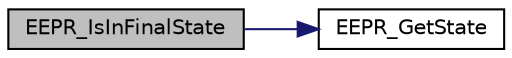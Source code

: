 digraph "EEPR_IsInFinalState"
{
  edge [fontname="Helvetica",fontsize="10",labelfontname="Helvetica",labelfontsize="10"];
  node [fontname="Helvetica",fontsize="10",shape=record];
  rankdir="LR";
  Node167 [label="EEPR_IsInFinalState",height=0.2,width=0.4,color="black", fillcolor="grey75", style="filled", fontcolor="black"];
  Node167 -> Node168 [color="midnightblue",fontsize="10",style="solid",fontname="Helvetica"];
  Node168 [label="EEPR_GetState",height=0.2,width=0.4,color="black", fillcolor="white", style="filled",URL="$eepr_8c.html#a6f557dc8e24353ebbece6b57485501ca",tooltip="returns actual state of EEPROM state machine "];
}
